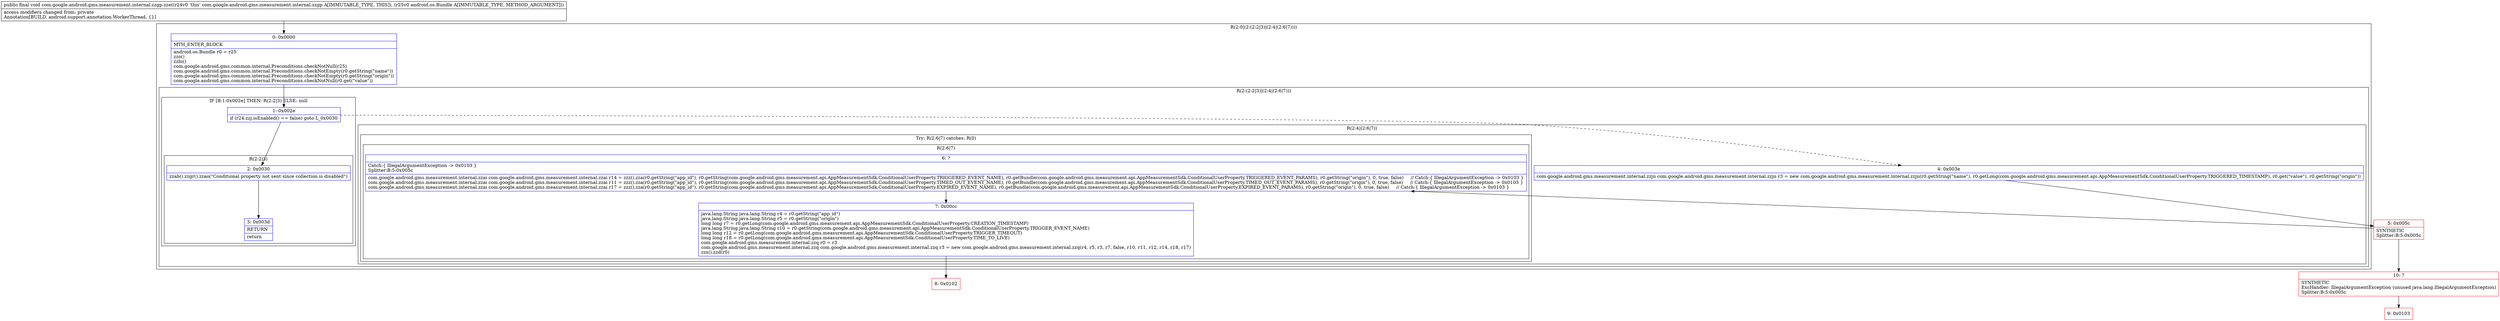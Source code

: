 digraph "CFG forcom.google.android.gms.measurement.internal.zzgp.zze(Landroid\/os\/Bundle;)V" {
subgraph cluster_Region_1766629456 {
label = "R(2:0|(2:(2:2|3)|(2:4|(2:6|7))))";
node [shape=record,color=blue];
Node_0 [shape=record,label="{0\:\ 0x0000|MTH_ENTER_BLOCK\l|android.os.Bundle r0 = r25\lzzo()\lzzbi()\lcom.google.android.gms.common.internal.Preconditions.checkNotNull(r25)\lcom.google.android.gms.common.internal.Preconditions.checkNotEmpty(r0.getString(\"name\"))\lcom.google.android.gms.common.internal.Preconditions.checkNotEmpty(r0.getString(\"origin\"))\lcom.google.android.gms.common.internal.Preconditions.checkNotNull(r0.get(\"value\"))\l}"];
subgraph cluster_Region_1206240072 {
label = "R(2:(2:2|3)|(2:4|(2:6|7)))";
node [shape=record,color=blue];
subgraph cluster_IfRegion_922559618 {
label = "IF [B:1:0x002e] THEN: R(2:2|3) ELSE: null";
node [shape=record,color=blue];
Node_1 [shape=record,label="{1\:\ 0x002e|if (r24.zzj.isEnabled() == false) goto L_0x0030\l}"];
subgraph cluster_Region_1685670487 {
label = "R(2:2|3)";
node [shape=record,color=blue];
Node_2 [shape=record,label="{2\:\ 0x0030|zzab().zzgr().zzao(\"Conditional property not sent since collection is disabled\")\l}"];
Node_3 [shape=record,label="{3\:\ 0x003d|RETURN\l|return\l}"];
}
}
subgraph cluster_Region_837155863 {
label = "R(2:4|(2:6|7))";
node [shape=record,color=blue];
Node_4 [shape=record,label="{4\:\ 0x003e|com.google.android.gms.measurement.internal.zzjn com.google.android.gms.measurement.internal.zzjn r3 = new com.google.android.gms.measurement.internal.zzjn(r0.getString(\"name\"), r0.getLong(com.google.android.gms.measurement.api.AppMeasurementSdk.ConditionalUserProperty.TRIGGERED_TIMESTAMP), r0.get(\"value\"), r0.getString(\"origin\"))\l}"];
subgraph cluster_TryCatchRegion_1497235902 {
label = "Try: R(2:6|7) catches: R(0)";
node [shape=record,color=blue];
subgraph cluster_Region_1307646145 {
label = "R(2:6|7)";
node [shape=record,color=blue];
Node_6 [shape=record,label="{6\:\ ?|Catch:\{ IllegalArgumentException \-\> 0x0103 \}\lSplitter:B:5:0x005c\l|com.google.android.gms.measurement.internal.zzai com.google.android.gms.measurement.internal.zzai r14 = zzz().zza(r0.getString(\"app_id\"), r0.getString(com.google.android.gms.measurement.api.AppMeasurementSdk.ConditionalUserProperty.TRIGGERED_EVENT_NAME), r0.getBundle(com.google.android.gms.measurement.api.AppMeasurementSdk.ConditionalUserProperty.TRIGGERED_EVENT_PARAMS), r0.getString(\"origin\"), 0, true, false)     \/\/ Catch:\{ IllegalArgumentException \-\> 0x0103 \}\lcom.google.android.gms.measurement.internal.zzai com.google.android.gms.measurement.internal.zzai r11 = zzz().zza(r0.getString(\"app_id\"), r0.getString(com.google.android.gms.measurement.api.AppMeasurementSdk.ConditionalUserProperty.TIMED_OUT_EVENT_NAME), r0.getBundle(com.google.android.gms.measurement.api.AppMeasurementSdk.ConditionalUserProperty.TIMED_OUT_EVENT_PARAMS), r0.getString(\"origin\"), 0, true, false)     \/\/ Catch:\{ IllegalArgumentException \-\> 0x0103 \}\lcom.google.android.gms.measurement.internal.zzai com.google.android.gms.measurement.internal.zzai r17 = zzz().zza(r0.getString(\"app_id\"), r0.getString(com.google.android.gms.measurement.api.AppMeasurementSdk.ConditionalUserProperty.EXPIRED_EVENT_NAME), r0.getBundle(com.google.android.gms.measurement.api.AppMeasurementSdk.ConditionalUserProperty.EXPIRED_EVENT_PARAMS), r0.getString(\"origin\"), 0, true, false)     \/\/ Catch:\{ IllegalArgumentException \-\> 0x0103 \}\l}"];
Node_7 [shape=record,label="{7\:\ 0x00cc|java.lang.String java.lang.String r4 = r0.getString(\"app_id\")\ljava.lang.String java.lang.String r5 = r0.getString(\"origin\")\llong long r7 = r0.getLong(com.google.android.gms.measurement.api.AppMeasurementSdk.ConditionalUserProperty.CREATION_TIMESTAMP)\ljava.lang.String java.lang.String r10 = r0.getString(com.google.android.gms.measurement.api.AppMeasurementSdk.ConditionalUserProperty.TRIGGER_EVENT_NAME)\llong long r12 = r0.getLong(com.google.android.gms.measurement.api.AppMeasurementSdk.ConditionalUserProperty.TRIGGER_TIMEOUT)\llong long r18 = r0.getLong(com.google.android.gms.measurement.api.AppMeasurementSdk.ConditionalUserProperty.TIME_TO_LIVE)\lcom.google.android.gms.measurement.internal.zzq r0 = r3\lcom.google.android.gms.measurement.internal.zzq com.google.android.gms.measurement.internal.zzq r3 = new com.google.android.gms.measurement.internal.zzq(r4, r5, r3, r7, false, r10, r11, r12, r14, r18, r17)\lzzs().zzd(r0)\l}"];
}
subgraph cluster_Region_816346706 {
label = "R(0) | ExcHandler: IllegalArgumentException (unused java.lang.IllegalArgumentException)\l";
node [shape=record,color=blue];
}
}
}
}
}
subgraph cluster_Region_816346706 {
label = "R(0) | ExcHandler: IllegalArgumentException (unused java.lang.IllegalArgumentException)\l";
node [shape=record,color=blue];
}
Node_5 [shape=record,color=red,label="{5\:\ 0x005c|SYNTHETIC\lSplitter:B:5:0x005c\l}"];
Node_8 [shape=record,color=red,label="{8\:\ 0x0102}"];
Node_9 [shape=record,color=red,label="{9\:\ 0x0103}"];
Node_10 [shape=record,color=red,label="{10\:\ ?|SYNTHETIC\lExcHandler: IllegalArgumentException (unused java.lang.IllegalArgumentException)\lSplitter:B:5:0x005c\l}"];
MethodNode[shape=record,label="{public final void com.google.android.gms.measurement.internal.zzgp.zze((r24v0 'this' com.google.android.gms.measurement.internal.zzgp A[IMMUTABLE_TYPE, THIS]), (r25v0 android.os.Bundle A[IMMUTABLE_TYPE, METHOD_ARGUMENT]))  | access modifiers changed from: private\lAnnotation[BUILD, android.support.annotation.WorkerThread, \{\}]\l}"];
MethodNode -> Node_0;
Node_0 -> Node_1;
Node_1 -> Node_2;
Node_1 -> Node_4[style=dashed];
Node_2 -> Node_3;
Node_4 -> Node_5;
Node_6 -> Node_7;
Node_7 -> Node_8;
Node_5 -> Node_6;
Node_5 -> Node_10;
Node_10 -> Node_9;
}

